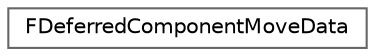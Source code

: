 digraph "Graphical Class Hierarchy"
{
 // INTERACTIVE_SVG=YES
 // LATEX_PDF_SIZE
  bgcolor="transparent";
  edge [fontname=Helvetica,fontsize=10,labelfontname=Helvetica,labelfontsize=10];
  node [fontname=Helvetica,fontsize=10,shape=box,height=0.2,width=0.4];
  rankdir="LR";
  Node0 [id="Node000000",label="FDeferredComponentMoveData",height=0.2,width=0.4,color="grey40", fillcolor="white", style="filled",URL="$d9/d2b/structFDeferredComponentMoveData.html",tooltip="Represents a single \"move\" of a component generated by a scoped movement update."];
}
